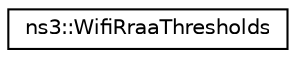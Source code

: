 digraph "Graphical Class Hierarchy"
{
 // LATEX_PDF_SIZE
  edge [fontname="Helvetica",fontsize="10",labelfontname="Helvetica",labelfontsize="10"];
  node [fontname="Helvetica",fontsize="10",shape=record];
  rankdir="LR";
  Node0 [label="ns3::WifiRraaThresholds",height=0.2,width=0.4,color="black", fillcolor="white", style="filled",URL="$structns3_1_1_wifi_rraa_thresholds.html",tooltip="WifiRraaThresholds structure."];
}
